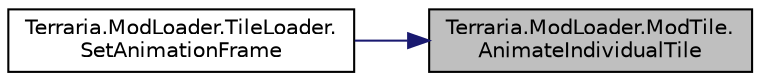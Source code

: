 digraph "Terraria.ModLoader.ModTile.AnimateIndividualTile"
{
 // LATEX_PDF_SIZE
  edge [fontname="Helvetica",fontsize="10",labelfontname="Helvetica",labelfontsize="10"];
  node [fontname="Helvetica",fontsize="10",shape=record];
  rankdir="RL";
  Node1 [label="Terraria.ModLoader.ModTile.\lAnimateIndividualTile",height=0.2,width=0.4,color="black", fillcolor="grey75", style="filled", fontcolor="black",tooltip="Animates an individual tile. i and j are the coordinates of the Tile in question. frameXOffset and fr..."];
  Node1 -> Node2 [dir="back",color="midnightblue",fontsize="10",style="solid",fontname="Helvetica"];
  Node2 [label="Terraria.ModLoader.TileLoader.\lSetAnimationFrame",height=0.2,width=0.4,color="black", fillcolor="white", style="filled",URL="$class_terraria_1_1_mod_loader_1_1_tile_loader.html#aa79d0c5dd4df116f4f3bde7ec8c91bc5",tooltip="Sets the animation frame. Sets frameYOffset = modTile.animationFrameHeight * Main...."];
}
